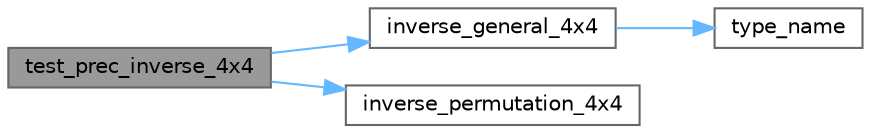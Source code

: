 digraph "test_prec_inverse_4x4"
{
 // LATEX_PDF_SIZE
  bgcolor="transparent";
  edge [fontname=Helvetica,fontsize=10,labelfontname=Helvetica,labelfontsize=10];
  node [fontname=Helvetica,fontsize=10,shape=box,height=0.2,width=0.4];
  rankdir="LR";
  Node1 [id="Node000001",label="test_prec_inverse_4x4",height=0.2,width=0.4,color="gray40", fillcolor="grey60", style="filled", fontcolor="black",tooltip=" "];
  Node1 -> Node2 [id="edge1_Node000001_Node000002",color="steelblue1",style="solid",tooltip=" "];
  Node2 [id="Node000002",label="inverse_general_4x4",height=0.2,width=0.4,color="grey40", fillcolor="white", style="filled",URL="$prec__inverse__4x4_8cpp.html#a33fd5bbd610caedc6a1b46e9162ca10f",tooltip=" "];
  Node2 -> Node3 [id="edge2_Node000002_Node000003",color="steelblue1",style="solid",tooltip=" "];
  Node3 [id="Node000003",label="type_name",height=0.2,width=0.4,color="grey40", fillcolor="white", style="filled",URL="$benchmark-blocking-sizes_8cpp.html#a72b5ee5746896b6670eb2bca94c55193",tooltip=" "];
  Node1 -> Node4 [id="edge3_Node000001_Node000004",color="steelblue1",style="solid",tooltip=" "];
  Node4 [id="Node000004",label="inverse_permutation_4x4",height=0.2,width=0.4,color="grey40", fillcolor="white", style="filled",URL="$prec__inverse__4x4_8cpp.html#aafe32b3d80b2a30fae66e885f1107cd4",tooltip=" "];
}
